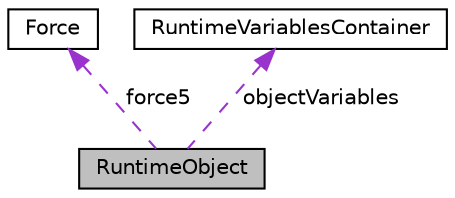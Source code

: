 digraph "RuntimeObject"
{
  edge [fontname="Helvetica",fontsize="10",labelfontname="Helvetica",labelfontsize="10"];
  node [fontname="Helvetica",fontsize="10",shape=record];
  Node1 [label="RuntimeObject",height=0.2,width=0.4,color="black", fillcolor="grey75", style="filled" fontcolor="black"];
  Node2 -> Node1 [dir="back",color="darkorchid3",fontsize="10",style="dashed",label=" force5" ,fontname="Helvetica"];
  Node2 [label="Force",height=0.2,width=0.4,color="black", fillcolor="white", style="filled",URL="$d4/d88/class_force.html",tooltip="Represents a force to be applied on an object. "];
  Node3 -> Node1 [dir="back",color="darkorchid3",fontsize="10",style="dashed",label=" objectVariables" ,fontname="Helvetica"];
  Node3 [label="RuntimeVariablesContainer",height=0.2,width=0.4,color="black", fillcolor="white", style="filled",URL="$d3/de0/class_runtime_variables_container.html",tooltip="Container for gd::Variable used at by games at runtime. "];
}
